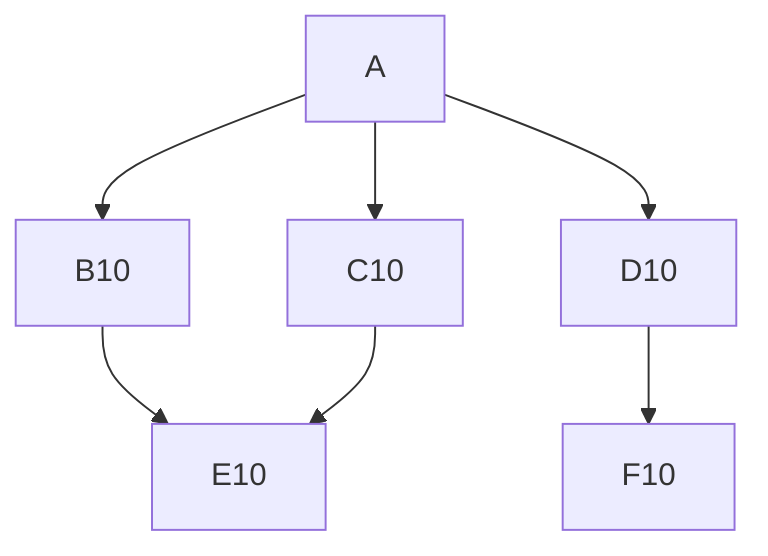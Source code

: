 flowchart TD
    A --> B10
    A --> C10
    A --> D10
    B10 --> E10
    C10 --> E10
    D10 --> F10